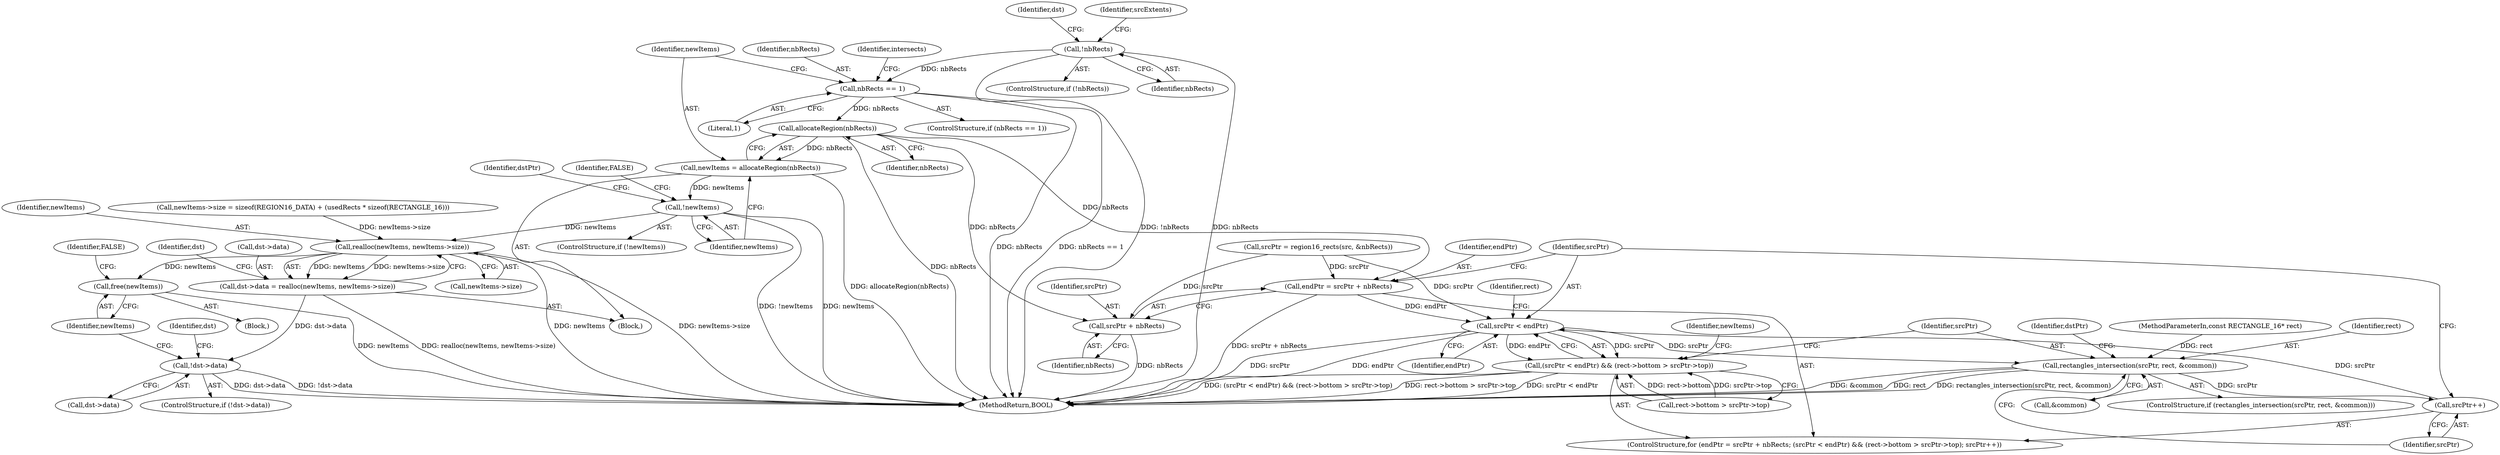 digraph "0_FreeRDP_fc80ab45621bd966f70594c0b7393ec005a94007_0@API" {
"1000167" [label="(Call,allocateRegion(nbRects))"];
"1000141" [label="(Call,nbRects == 1)"];
"1000129" [label="(Call,!nbRects)"];
"1000165" [label="(Call,newItems = allocateRegion(nbRects))"];
"1000170" [label="(Call,!newItems)"];
"1000318" [label="(Call,realloc(newItems, newItems->size))"];
"1000314" [label="(Call,dst->data = realloc(newItems, newItems->size))"];
"1000324" [label="(Call,!dst->data)"];
"1000329" [label="(Call,free(newItems))"];
"1000191" [label="(Call,endPtr = srcPtr + nbRects)"];
"1000197" [label="(Call,srcPtr < endPtr)"];
"1000196" [label="(Call,(srcPtr < endPtr) && (rect->bottom > srcPtr->top))"];
"1000211" [label="(Call,rectangles_intersection(srcPtr, rect, &common))"];
"1000207" [label="(Call,srcPtr++)"];
"1000193" [label="(Call,srcPtr + nbRects)"];
"1000281" [label="(Identifier,newItems)"];
"1000190" [label="(ControlStructure,for (endPtr = srcPtr + nbRects; (srcPtr < endPtr) && (rect->bottom > srcPtr->top); srcPtr++))"];
"1000170" [label="(Call,!newItems)"];
"1000323" [label="(ControlStructure,if (!dst->data))"];
"1000192" [label="(Identifier,endPtr)"];
"1000326" [label="(Identifier,dst)"];
"1000212" [label="(Identifier,srcPtr)"];
"1000335" [label="(Identifier,dst)"];
"1000129" [label="(Call,!nbRects)"];
"1000193" [label="(Call,srcPtr + nbRects)"];
"1000200" [label="(Call,rect->bottom > srcPtr->top)"];
"1000219" [label="(Identifier,dstPtr)"];
"1000320" [label="(Call,newItems->size)"];
"1000199" [label="(Identifier,endPtr)"];
"1000194" [label="(Identifier,srcPtr)"];
"1000142" [label="(Identifier,nbRects)"];
"1000318" [label="(Call,realloc(newItems, newItems->size))"];
"1000207" [label="(Call,srcPtr++)"];
"1000214" [label="(Call,&common)"];
"1000105" [label="(MethodParameterIn,const RECTANGLE_16* rect)"];
"1000324" [label="(Call,!dst->data)"];
"1000329" [label="(Call,free(newItems))"];
"1000169" [label="(ControlStructure,if (!newItems))"];
"1000315" [label="(Call,dst->data)"];
"1000208" [label="(Identifier,srcPtr)"];
"1000341" [label="(MethodReturn,BOOL)"];
"1000196" [label="(Call,(srcPtr < endPtr) && (rect->bottom > srcPtr->top))"];
"1000133" [label="(Identifier,dst)"];
"1000137" [label="(Identifier,srcExtents)"];
"1000330" [label="(Identifier,newItems)"];
"1000166" [label="(Identifier,newItems)"];
"1000202" [label="(Identifier,rect)"];
"1000140" [label="(ControlStructure,if (nbRects == 1))"];
"1000128" [label="(ControlStructure,if (!nbRects))"];
"1000328" [label="(Block,)"];
"1000210" [label="(ControlStructure,if (rectangles_intersection(srcPtr, rect, &common)))"];
"1000165" [label="(Call,newItems = allocateRegion(nbRects))"];
"1000195" [label="(Identifier,nbRects)"];
"1000211" [label="(Call,rectangles_intersection(srcPtr, rect, &common))"];
"1000141" [label="(Call,nbRects == 1)"];
"1000171" [label="(Identifier,newItems)"];
"1000173" [label="(Identifier,FALSE)"];
"1000143" [label="(Literal,1)"];
"1000325" [label="(Call,dst->data)"];
"1000122" [label="(Call,srcPtr = region16_rects(src, &nbRects))"];
"1000106" [label="(Block,)"];
"1000319" [label="(Identifier,newItems)"];
"1000167" [label="(Call,allocateRegion(nbRects))"];
"1000332" [label="(Identifier,FALSE)"];
"1000191" [label="(Call,endPtr = srcPtr + nbRects)"];
"1000147" [label="(Identifier,intersects)"];
"1000198" [label="(Identifier,srcPtr)"];
"1000284" [label="(Call,newItems->size = sizeof(REGION16_DATA) + (usedRects * sizeof(RECTANGLE_16)))"];
"1000130" [label="(Identifier,nbRects)"];
"1000175" [label="(Identifier,dstPtr)"];
"1000314" [label="(Call,dst->data = realloc(newItems, newItems->size))"];
"1000197" [label="(Call,srcPtr < endPtr)"];
"1000213" [label="(Identifier,rect)"];
"1000168" [label="(Identifier,nbRects)"];
"1000167" -> "1000165"  [label="AST: "];
"1000167" -> "1000168"  [label="CFG: "];
"1000168" -> "1000167"  [label="AST: "];
"1000165" -> "1000167"  [label="CFG: "];
"1000167" -> "1000341"  [label="DDG: nbRects"];
"1000167" -> "1000165"  [label="DDG: nbRects"];
"1000141" -> "1000167"  [label="DDG: nbRects"];
"1000167" -> "1000191"  [label="DDG: nbRects"];
"1000167" -> "1000193"  [label="DDG: nbRects"];
"1000141" -> "1000140"  [label="AST: "];
"1000141" -> "1000143"  [label="CFG: "];
"1000142" -> "1000141"  [label="AST: "];
"1000143" -> "1000141"  [label="AST: "];
"1000147" -> "1000141"  [label="CFG: "];
"1000166" -> "1000141"  [label="CFG: "];
"1000141" -> "1000341"  [label="DDG: nbRects"];
"1000141" -> "1000341"  [label="DDG: nbRects == 1"];
"1000129" -> "1000141"  [label="DDG: nbRects"];
"1000129" -> "1000128"  [label="AST: "];
"1000129" -> "1000130"  [label="CFG: "];
"1000130" -> "1000129"  [label="AST: "];
"1000133" -> "1000129"  [label="CFG: "];
"1000137" -> "1000129"  [label="CFG: "];
"1000129" -> "1000341"  [label="DDG: nbRects"];
"1000129" -> "1000341"  [label="DDG: !nbRects"];
"1000165" -> "1000106"  [label="AST: "];
"1000166" -> "1000165"  [label="AST: "];
"1000171" -> "1000165"  [label="CFG: "];
"1000165" -> "1000341"  [label="DDG: allocateRegion(nbRects)"];
"1000165" -> "1000170"  [label="DDG: newItems"];
"1000170" -> "1000169"  [label="AST: "];
"1000170" -> "1000171"  [label="CFG: "];
"1000171" -> "1000170"  [label="AST: "];
"1000173" -> "1000170"  [label="CFG: "];
"1000175" -> "1000170"  [label="CFG: "];
"1000170" -> "1000341"  [label="DDG: newItems"];
"1000170" -> "1000341"  [label="DDG: !newItems"];
"1000170" -> "1000318"  [label="DDG: newItems"];
"1000318" -> "1000314"  [label="AST: "];
"1000318" -> "1000320"  [label="CFG: "];
"1000319" -> "1000318"  [label="AST: "];
"1000320" -> "1000318"  [label="AST: "];
"1000314" -> "1000318"  [label="CFG: "];
"1000318" -> "1000341"  [label="DDG: newItems"];
"1000318" -> "1000341"  [label="DDG: newItems->size"];
"1000318" -> "1000314"  [label="DDG: newItems"];
"1000318" -> "1000314"  [label="DDG: newItems->size"];
"1000284" -> "1000318"  [label="DDG: newItems->size"];
"1000318" -> "1000329"  [label="DDG: newItems"];
"1000314" -> "1000106"  [label="AST: "];
"1000315" -> "1000314"  [label="AST: "];
"1000326" -> "1000314"  [label="CFG: "];
"1000314" -> "1000341"  [label="DDG: realloc(newItems, newItems->size)"];
"1000314" -> "1000324"  [label="DDG: dst->data"];
"1000324" -> "1000323"  [label="AST: "];
"1000324" -> "1000325"  [label="CFG: "];
"1000325" -> "1000324"  [label="AST: "];
"1000330" -> "1000324"  [label="CFG: "];
"1000335" -> "1000324"  [label="CFG: "];
"1000324" -> "1000341"  [label="DDG: !dst->data"];
"1000324" -> "1000341"  [label="DDG: dst->data"];
"1000329" -> "1000328"  [label="AST: "];
"1000329" -> "1000330"  [label="CFG: "];
"1000330" -> "1000329"  [label="AST: "];
"1000332" -> "1000329"  [label="CFG: "];
"1000329" -> "1000341"  [label="DDG: newItems"];
"1000191" -> "1000190"  [label="AST: "];
"1000191" -> "1000193"  [label="CFG: "];
"1000192" -> "1000191"  [label="AST: "];
"1000193" -> "1000191"  [label="AST: "];
"1000198" -> "1000191"  [label="CFG: "];
"1000191" -> "1000341"  [label="DDG: srcPtr + nbRects"];
"1000122" -> "1000191"  [label="DDG: srcPtr"];
"1000191" -> "1000197"  [label="DDG: endPtr"];
"1000197" -> "1000196"  [label="AST: "];
"1000197" -> "1000199"  [label="CFG: "];
"1000198" -> "1000197"  [label="AST: "];
"1000199" -> "1000197"  [label="AST: "];
"1000202" -> "1000197"  [label="CFG: "];
"1000196" -> "1000197"  [label="CFG: "];
"1000197" -> "1000341"  [label="DDG: endPtr"];
"1000197" -> "1000341"  [label="DDG: srcPtr"];
"1000197" -> "1000196"  [label="DDG: srcPtr"];
"1000197" -> "1000196"  [label="DDG: endPtr"];
"1000207" -> "1000197"  [label="DDG: srcPtr"];
"1000122" -> "1000197"  [label="DDG: srcPtr"];
"1000197" -> "1000211"  [label="DDG: srcPtr"];
"1000196" -> "1000190"  [label="AST: "];
"1000196" -> "1000200"  [label="CFG: "];
"1000200" -> "1000196"  [label="AST: "];
"1000212" -> "1000196"  [label="CFG: "];
"1000281" -> "1000196"  [label="CFG: "];
"1000196" -> "1000341"  [label="DDG: rect->bottom > srcPtr->top"];
"1000196" -> "1000341"  [label="DDG: srcPtr < endPtr"];
"1000196" -> "1000341"  [label="DDG: (srcPtr < endPtr) && (rect->bottom > srcPtr->top)"];
"1000200" -> "1000196"  [label="DDG: rect->bottom"];
"1000200" -> "1000196"  [label="DDG: srcPtr->top"];
"1000211" -> "1000210"  [label="AST: "];
"1000211" -> "1000214"  [label="CFG: "];
"1000212" -> "1000211"  [label="AST: "];
"1000213" -> "1000211"  [label="AST: "];
"1000214" -> "1000211"  [label="AST: "];
"1000219" -> "1000211"  [label="CFG: "];
"1000208" -> "1000211"  [label="CFG: "];
"1000211" -> "1000341"  [label="DDG: &common"];
"1000211" -> "1000341"  [label="DDG: rect"];
"1000211" -> "1000341"  [label="DDG: rectangles_intersection(srcPtr, rect, &common)"];
"1000211" -> "1000207"  [label="DDG: srcPtr"];
"1000105" -> "1000211"  [label="DDG: rect"];
"1000207" -> "1000190"  [label="AST: "];
"1000207" -> "1000208"  [label="CFG: "];
"1000208" -> "1000207"  [label="AST: "];
"1000198" -> "1000207"  [label="CFG: "];
"1000193" -> "1000195"  [label="CFG: "];
"1000194" -> "1000193"  [label="AST: "];
"1000195" -> "1000193"  [label="AST: "];
"1000193" -> "1000341"  [label="DDG: nbRects"];
"1000122" -> "1000193"  [label="DDG: srcPtr"];
}

